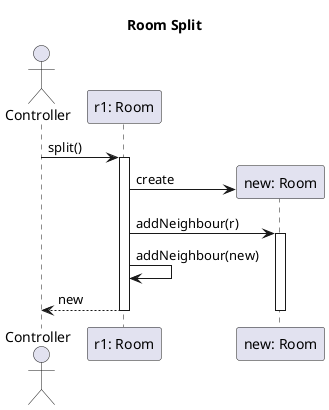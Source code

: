 @startuml room_split
title Room Split

actor Controller
participant "r1: Room" as RoomA
participant "new: Room" as NewRoom


Controller -> RoomA  : split()
activate RoomA

RoomA -> NewRoom ** : create
RoomA -> NewRoom : addNeighbour(r)
activate NewRoom
RoomA -> RoomA : addNeighbour(new)

RoomA --> Controller : new

deactivate NewRoom
deactivate RoomA
@enduml
